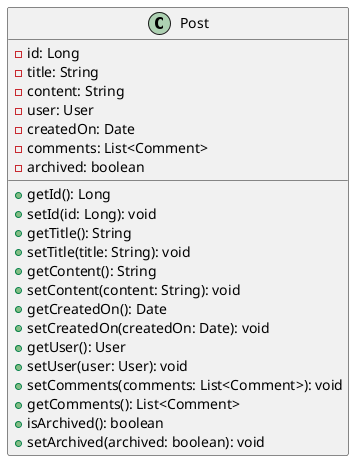 @startuml
class Post [[java:edu.sru.cpsc.webshopping.domain.Post]] {
	-id: Long
	-title: String
	-content: String
	-user: User
	-createdOn: Date
	-comments: List<Comment>
	-archived: boolean
	+getId(): Long
	+setId(id: Long): void
	+getTitle(): String
	+setTitle(title: String): void
	+getContent(): String
	+setContent(content: String): void
	+getCreatedOn(): Date
	+setCreatedOn(createdOn: Date): void
	+getUser(): User
	+setUser(user: User): void
	+setComments(comments: List<Comment>): void
	+getComments(): List<Comment>
	+isArchived(): boolean
	+setArchived(archived: boolean): void
}
@enduml